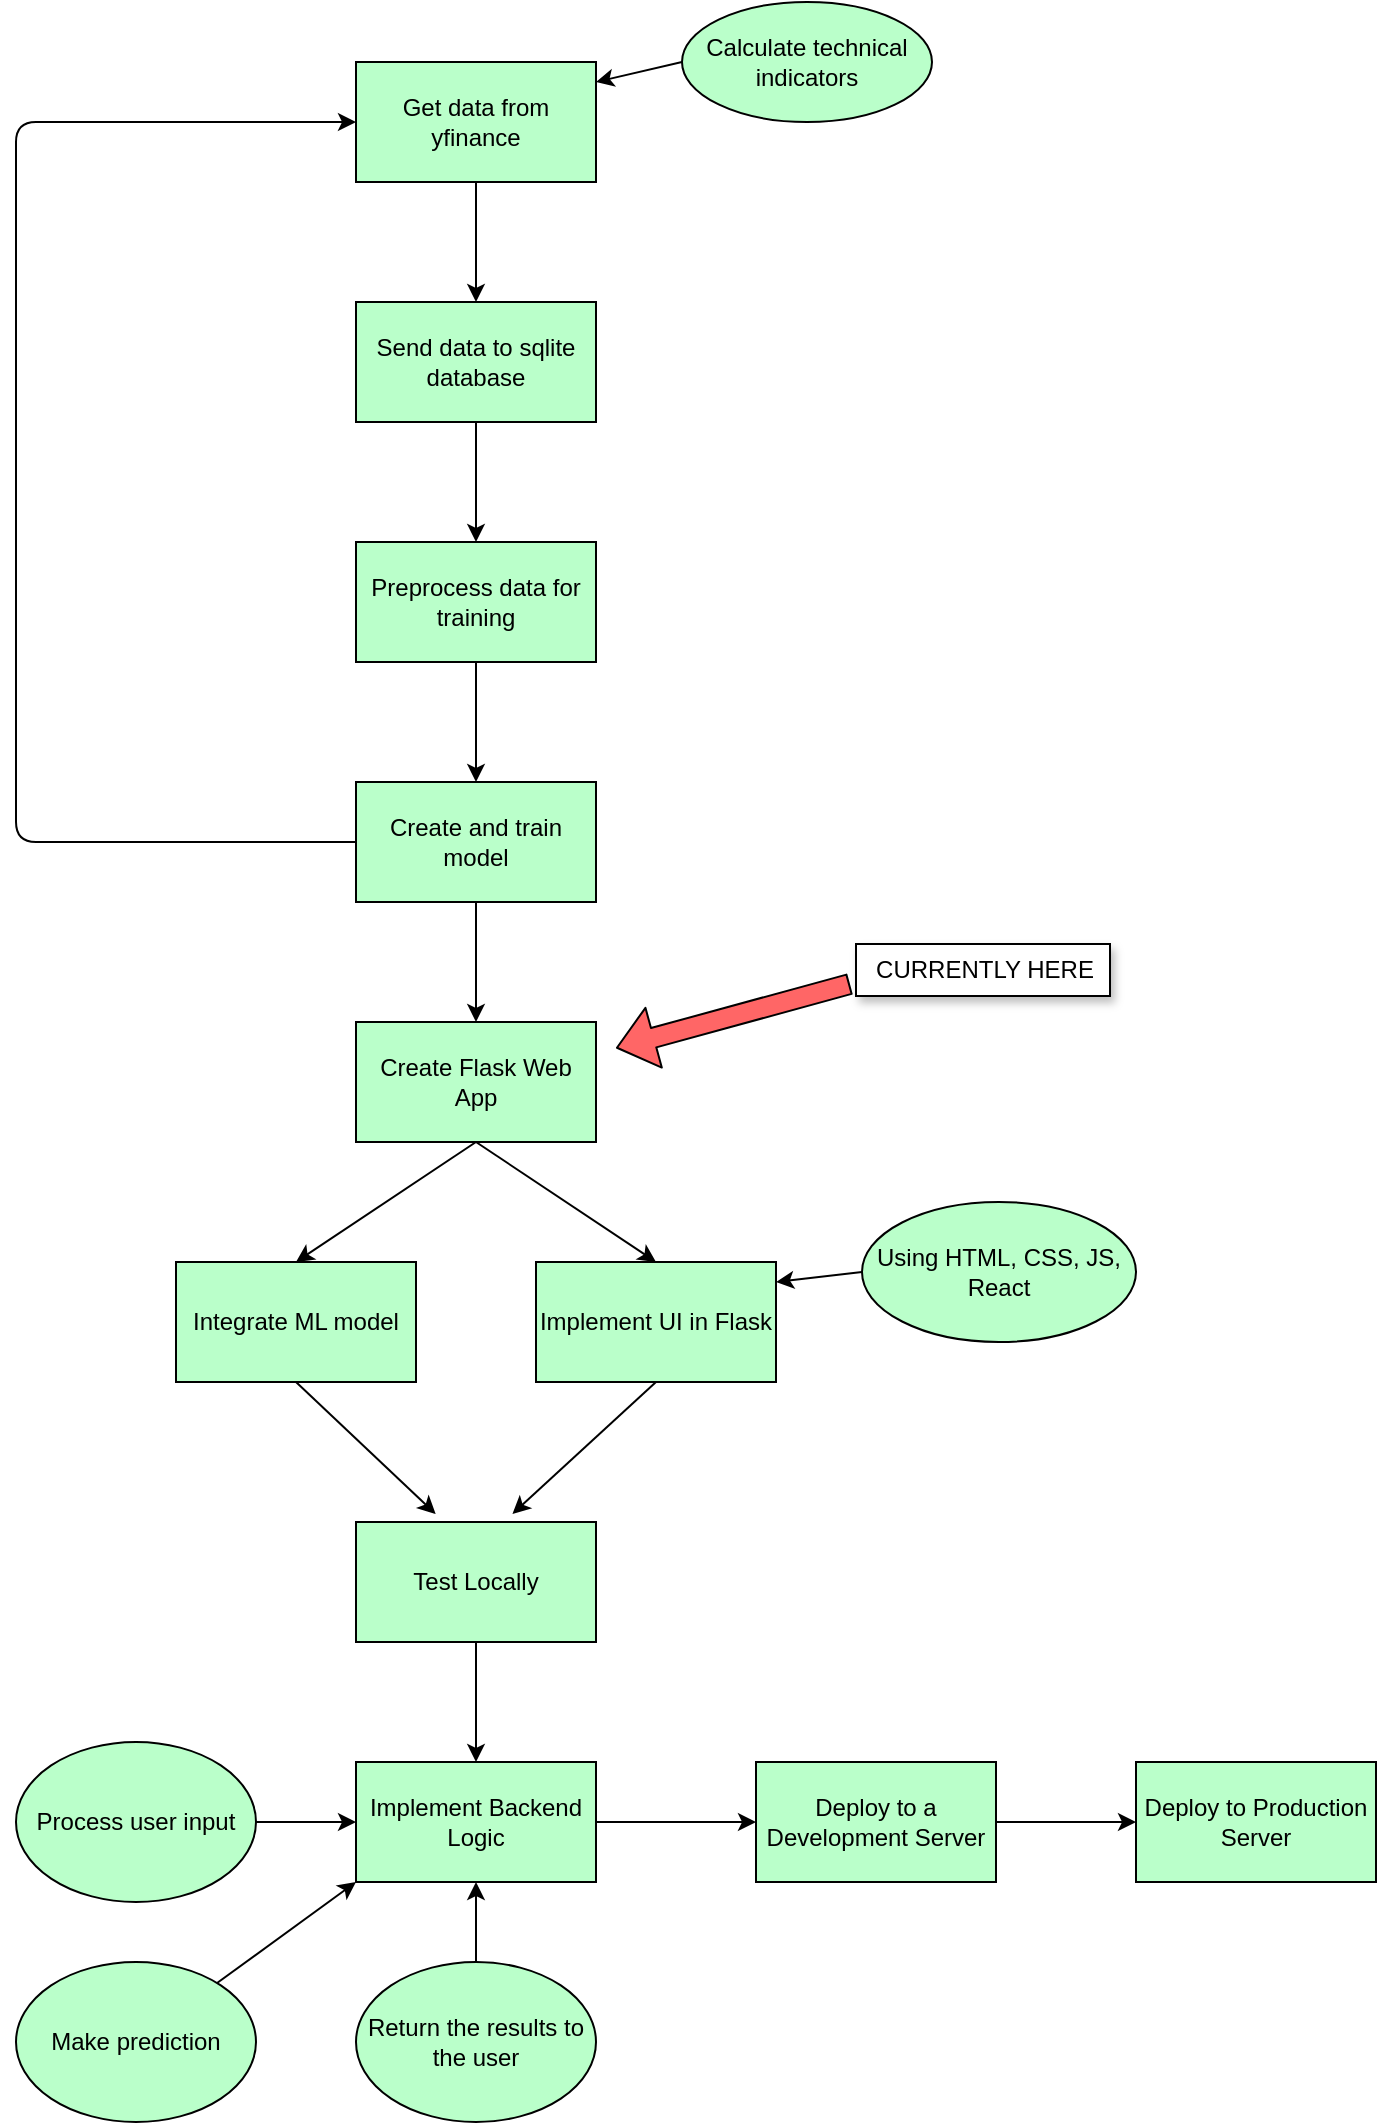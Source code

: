 <mxfile>
    <diagram id="wR0JkqeOVjsRJV3x5Vaj" name="Page-1">
        <mxGraphModel dx="2045" dy="1002" grid="0" gridSize="10" guides="1" tooltips="1" connect="1" arrows="1" fold="1" page="1" pageScale="1" pageWidth="850" pageHeight="1100" math="0" shadow="0">
            <root>
                <mxCell id="0"/>
                <mxCell id="1" parent="0"/>
                <mxCell id="4" style="edgeStyle=none;html=1;entryX=0.5;entryY=0;entryDx=0;entryDy=0;fillColor=#BAFFCA;" parent="1" source="2" target="3" edge="1">
                    <mxGeometry relative="1" as="geometry"/>
                </mxCell>
                <mxCell id="2" value="Get data from yfinance" style="rounded=0;whiteSpace=wrap;html=1;fillColor=#BAFFCA;" parent="1" vertex="1">
                    <mxGeometry x="200" y="40" width="120" height="60" as="geometry"/>
                </mxCell>
                <mxCell id="6" style="edgeStyle=none;html=1;entryX=0.5;entryY=0;entryDx=0;entryDy=0;fillColor=#BAFFCA;" parent="1" source="3" target="5" edge="1">
                    <mxGeometry relative="1" as="geometry"/>
                </mxCell>
                <mxCell id="3" value="Send data to sqlite database" style="rounded=0;whiteSpace=wrap;html=1;fillColor=#BAFFCA;" parent="1" vertex="1">
                    <mxGeometry x="200" y="160" width="120" height="60" as="geometry"/>
                </mxCell>
                <mxCell id="5" value="Preprocess data for training" style="rounded=0;whiteSpace=wrap;html=1;fillColor=#BAFFCA;" parent="1" vertex="1">
                    <mxGeometry x="200" y="280" width="120" height="60" as="geometry"/>
                </mxCell>
                <mxCell id="7" style="edgeStyle=none;html=1;entryX=0.5;entryY=0;entryDx=0;entryDy=0;fillColor=#BAFFCA;" parent="1" target="8" edge="1">
                    <mxGeometry relative="1" as="geometry">
                        <mxPoint x="260" y="340" as="sourcePoint"/>
                    </mxGeometry>
                </mxCell>
                <mxCell id="9" style="edgeStyle=none;html=1;entryX=0;entryY=0.5;entryDx=0;entryDy=0;exitX=0;exitY=0.5;exitDx=0;exitDy=0;fillColor=#BAFFCA;" parent="1" source="8" target="2" edge="1">
                    <mxGeometry relative="1" as="geometry">
                        <Array as="points">
                            <mxPoint x="30" y="430"/>
                            <mxPoint x="30" y="240"/>
                            <mxPoint x="30" y="70"/>
                        </Array>
                    </mxGeometry>
                </mxCell>
                <mxCell id="8" value="Create and train model" style="rounded=0;whiteSpace=wrap;html=1;fillColor=#BAFFCA;" parent="1" vertex="1">
                    <mxGeometry x="200" y="400" width="120" height="60" as="geometry"/>
                </mxCell>
                <mxCell id="10" style="edgeStyle=none;html=1;entryX=0.5;entryY=0;entryDx=0;entryDy=0;fillColor=#BAFFCA;" parent="1" target="11" edge="1">
                    <mxGeometry relative="1" as="geometry">
                        <mxPoint x="260" y="460" as="sourcePoint"/>
                    </mxGeometry>
                </mxCell>
                <mxCell id="11" value="Create Flask Web App" style="rounded=0;whiteSpace=wrap;html=1;fillColor=#BAFFCA;" parent="1" vertex="1">
                    <mxGeometry x="200" y="520" width="120" height="60" as="geometry"/>
                </mxCell>
                <mxCell id="12" style="edgeStyle=none;html=1;entryX=0.5;entryY=0;entryDx=0;entryDy=0;fillColor=#BAFFCA;" parent="1" target="13" edge="1">
                    <mxGeometry relative="1" as="geometry">
                        <mxPoint x="260" y="580" as="sourcePoint"/>
                    </mxGeometry>
                </mxCell>
                <mxCell id="22" style="edgeStyle=none;html=1;exitX=0.5;exitY=1;exitDx=0;exitDy=0;entryX=0.332;entryY=-0.067;entryDx=0;entryDy=0;entryPerimeter=0;fillColor=#BAFFCA;" parent="1" source="13" target="21" edge="1">
                    <mxGeometry relative="1" as="geometry"/>
                </mxCell>
                <mxCell id="13" value="Integrate ML model" style="rounded=0;whiteSpace=wrap;html=1;fillColor=#BAFFCA;" parent="1" vertex="1">
                    <mxGeometry x="110" y="640" width="120" height="60" as="geometry"/>
                </mxCell>
                <mxCell id="14" style="edgeStyle=none;html=1;entryX=0.5;entryY=0;entryDx=0;entryDy=0;exitX=0.5;exitY=1;exitDx=0;exitDy=0;fillColor=#BAFFCA;" parent="1" source="11" target="15" edge="1">
                    <mxGeometry relative="1" as="geometry">
                        <mxPoint x="350" y="580" as="sourcePoint"/>
                    </mxGeometry>
                </mxCell>
                <mxCell id="23" style="edgeStyle=none;html=1;exitX=0.5;exitY=1;exitDx=0;exitDy=0;entryX=0.652;entryY=-0.067;entryDx=0;entryDy=0;entryPerimeter=0;fillColor=#BAFFCA;" parent="1" source="15" target="21" edge="1">
                    <mxGeometry relative="1" as="geometry">
                        <mxPoint x="260" y="770" as="targetPoint"/>
                    </mxGeometry>
                </mxCell>
                <mxCell id="15" value="Implement UI in Flask" style="rounded=0;whiteSpace=wrap;html=1;fillColor=#BAFFCA;" parent="1" vertex="1">
                    <mxGeometry x="290" y="640" width="120" height="60" as="geometry"/>
                </mxCell>
                <mxCell id="18" style="edgeStyle=none;html=1;exitX=0;exitY=0.5;exitDx=0;exitDy=0;entryX=1;entryY=0.167;entryDx=0;entryDy=0;entryPerimeter=0;fillColor=#BAFFCA;" parent="1" source="17" target="2" edge="1">
                    <mxGeometry relative="1" as="geometry"/>
                </mxCell>
                <mxCell id="17" value="Calculate technical indicators" style="ellipse;whiteSpace=wrap;html=1;fillColor=#BAFFCA;" parent="1" vertex="1">
                    <mxGeometry x="363" y="10" width="125" height="60" as="geometry"/>
                </mxCell>
                <mxCell id="19" style="edgeStyle=none;html=1;exitX=0;exitY=0.5;exitDx=0;exitDy=0;entryX=1;entryY=0.167;entryDx=0;entryDy=0;entryPerimeter=0;fillColor=#BAFFCA;" parent="1" source="20" edge="1">
                    <mxGeometry relative="1" as="geometry">
                        <mxPoint x="410" y="650.02" as="targetPoint"/>
                    </mxGeometry>
                </mxCell>
                <mxCell id="20" value="Using HTML, CSS, JS, React" style="ellipse;whiteSpace=wrap;html=1;fillColor=#BAFFCA;" parent="1" vertex="1">
                    <mxGeometry x="453" y="610" width="137" height="70" as="geometry"/>
                </mxCell>
                <mxCell id="25" style="edgeStyle=none;html=1;exitX=0.5;exitY=1;exitDx=0;exitDy=0;entryX=0.5;entryY=0;entryDx=0;entryDy=0;fillColor=#BAFFCA;" parent="1" source="21" target="24" edge="1">
                    <mxGeometry relative="1" as="geometry"/>
                </mxCell>
                <mxCell id="21" value="Test Locally" style="rounded=0;whiteSpace=wrap;html=1;fillColor=#BAFFCA;" parent="1" vertex="1">
                    <mxGeometry x="200" y="770" width="120" height="60" as="geometry"/>
                </mxCell>
                <mxCell id="27" style="edgeStyle=none;html=1;exitX=1;exitY=0.5;exitDx=0;exitDy=0;entryX=0;entryY=0.5;entryDx=0;entryDy=0;fillColor=#BAFFCA;" parent="1" source="24" target="26" edge="1">
                    <mxGeometry relative="1" as="geometry"/>
                </mxCell>
                <mxCell id="24" value="Implement Backend Logic" style="rounded=0;whiteSpace=wrap;html=1;fillColor=#BAFFCA;" parent="1" vertex="1">
                    <mxGeometry x="200" y="890" width="120" height="60" as="geometry"/>
                </mxCell>
                <mxCell id="28" style="edgeStyle=none;html=1;exitX=1;exitY=0.5;exitDx=0;exitDy=0;fillColor=#BAFFCA;" parent="1" source="26" edge="1">
                    <mxGeometry relative="1" as="geometry">
                        <mxPoint x="590" y="920" as="targetPoint"/>
                    </mxGeometry>
                </mxCell>
                <mxCell id="26" value="Deploy to a Development Server" style="rounded=0;whiteSpace=wrap;html=1;fillColor=#BAFFCA;" parent="1" vertex="1">
                    <mxGeometry x="400" y="890" width="120" height="60" as="geometry"/>
                </mxCell>
                <mxCell id="29" value="Deploy to Production Server" style="rounded=0;whiteSpace=wrap;html=1;fillColor=#BAFFCA;" parent="1" vertex="1">
                    <mxGeometry x="590" y="890" width="120" height="60" as="geometry"/>
                </mxCell>
                <mxCell id="31" style="edgeStyle=none;html=1;entryX=0;entryY=0.5;entryDx=0;entryDy=0;fillColor=#BAFFCA;" parent="1" source="30" target="24" edge="1">
                    <mxGeometry relative="1" as="geometry"/>
                </mxCell>
                <mxCell id="30" value="Process user input" style="ellipse;whiteSpace=wrap;html=1;fillColor=#BAFFCA;" parent="1" vertex="1">
                    <mxGeometry x="30" y="880" width="120" height="80" as="geometry"/>
                </mxCell>
                <mxCell id="33" style="edgeStyle=none;html=1;entryX=0;entryY=1;entryDx=0;entryDy=0;fillColor=#BAFFCA;" parent="1" source="32" target="24" edge="1">
                    <mxGeometry relative="1" as="geometry"/>
                </mxCell>
                <mxCell id="32" value="Make prediction" style="ellipse;whiteSpace=wrap;html=1;fillColor=#BAFFCA;" parent="1" vertex="1">
                    <mxGeometry x="30" y="990" width="120" height="80" as="geometry"/>
                </mxCell>
                <mxCell id="35" style="edgeStyle=none;html=1;entryX=0.5;entryY=1;entryDx=0;entryDy=0;fillColor=#BAFFCA;" parent="1" source="34" target="24" edge="1">
                    <mxGeometry relative="1" as="geometry"/>
                </mxCell>
                <mxCell id="34" value="Return the results to the user" style="ellipse;whiteSpace=wrap;html=1;fillColor=#BAFFCA;" parent="1" vertex="1">
                    <mxGeometry x="200" y="990" width="120" height="80" as="geometry"/>
                </mxCell>
                <mxCell id="36" value="" style="shape=flexArrow;endArrow=classic;html=1;fillColor=#FF6666;" edge="1" parent="1">
                    <mxGeometry width="50" height="50" relative="1" as="geometry">
                        <mxPoint x="447" y="501" as="sourcePoint"/>
                        <mxPoint x="330" y="533" as="targetPoint"/>
                    </mxGeometry>
                </mxCell>
                <mxCell id="39" value="CURRENTLY HERE" style="text;html=1;align=center;verticalAlign=middle;resizable=0;points=[];autosize=1;strokeColor=#000000;fillColor=#FFFFFF;shadow=1;" vertex="1" parent="1">
                    <mxGeometry x="450" y="481" width="127" height="26" as="geometry"/>
                </mxCell>
            </root>
        </mxGraphModel>
    </diagram>
</mxfile>
